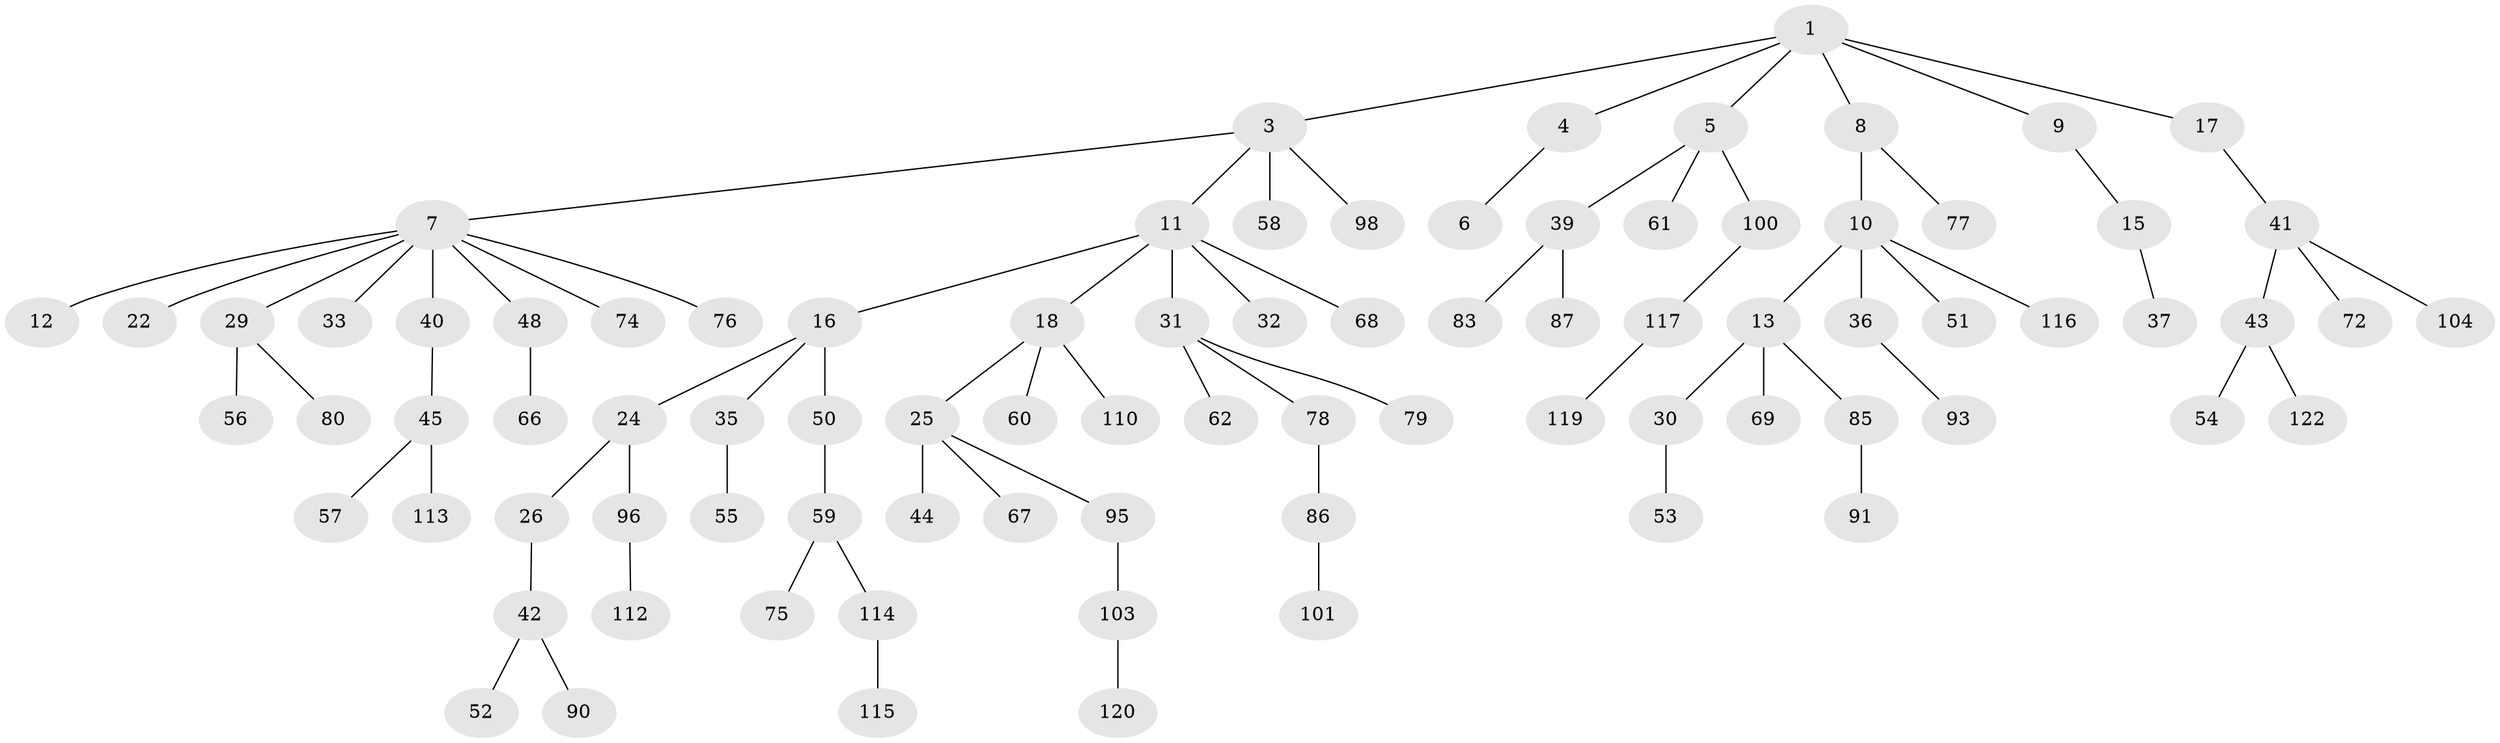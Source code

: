 // original degree distribution, {6: 0.01639344262295082, 2: 0.3114754098360656, 3: 0.08196721311475409, 5: 0.01639344262295082, 9: 0.00819672131147541, 4: 0.08196721311475409, 7: 0.00819672131147541, 1: 0.47540983606557374}
// Generated by graph-tools (version 1.1) at 2025/11/02/27/25 16:11:29]
// undirected, 85 vertices, 84 edges
graph export_dot {
graph [start="1"]
  node [color=gray90,style=filled];
  1 [super="+2"];
  3 [super="+71"];
  4 [super="+73"];
  5 [super="+94"];
  6 [super="+109"];
  7 [super="+21"];
  8 [super="+14"];
  9;
  10 [super="+28"];
  11 [super="+108"];
  12 [super="+38"];
  13 [super="+19"];
  15;
  16 [super="+20"];
  17;
  18 [super="+34"];
  22 [super="+23"];
  24;
  25 [super="+27"];
  26 [super="+118"];
  29 [super="+47"];
  30;
  31 [super="+49"];
  32;
  33;
  35;
  36;
  37;
  39 [super="+63"];
  40;
  41 [super="+64"];
  42 [super="+81"];
  43 [super="+46"];
  44;
  45 [super="+97"];
  48;
  50 [super="+70"];
  51;
  52;
  53 [super="+84"];
  54 [super="+82"];
  55;
  56 [super="+121"];
  57 [super="+65"];
  58;
  59 [super="+89"];
  60;
  61 [super="+107"];
  62 [super="+111"];
  66;
  67;
  68;
  69;
  72;
  74;
  75 [super="+102"];
  76;
  77;
  78;
  79 [super="+92"];
  80;
  83;
  85 [super="+88"];
  86 [super="+99"];
  87;
  90;
  91;
  93;
  95;
  96;
  98 [super="+106"];
  100 [super="+105"];
  101;
  103;
  104;
  110;
  112;
  113;
  114;
  115;
  116;
  117;
  119;
  120;
  122;
  1 -- 3;
  1 -- 4;
  1 -- 5;
  1 -- 9;
  1 -- 17;
  1 -- 8;
  3 -- 7;
  3 -- 11;
  3 -- 58;
  3 -- 98;
  4 -- 6;
  5 -- 39;
  5 -- 61;
  5 -- 100;
  7 -- 12;
  7 -- 22;
  7 -- 29;
  7 -- 33;
  7 -- 48;
  7 -- 74;
  7 -- 76;
  7 -- 40;
  8 -- 10;
  8 -- 77;
  9 -- 15;
  10 -- 13;
  10 -- 36;
  10 -- 51;
  10 -- 116;
  11 -- 16;
  11 -- 18;
  11 -- 31;
  11 -- 32;
  11 -- 68;
  13 -- 85;
  13 -- 69;
  13 -- 30;
  15 -- 37;
  16 -- 24;
  16 -- 50;
  16 -- 35;
  17 -- 41;
  18 -- 25;
  18 -- 60;
  18 -- 110;
  24 -- 26;
  24 -- 96;
  25 -- 44;
  25 -- 95;
  25 -- 67;
  26 -- 42;
  29 -- 56;
  29 -- 80;
  30 -- 53;
  31 -- 79;
  31 -- 62;
  31 -- 78;
  35 -- 55;
  36 -- 93;
  39 -- 83;
  39 -- 87;
  40 -- 45;
  41 -- 43;
  41 -- 72;
  41 -- 104;
  42 -- 52;
  42 -- 90;
  43 -- 54;
  43 -- 122;
  45 -- 57;
  45 -- 113;
  48 -- 66;
  50 -- 59;
  59 -- 75;
  59 -- 114;
  78 -- 86;
  85 -- 91;
  86 -- 101;
  95 -- 103;
  96 -- 112;
  100 -- 117;
  103 -- 120;
  114 -- 115;
  117 -- 119;
}
